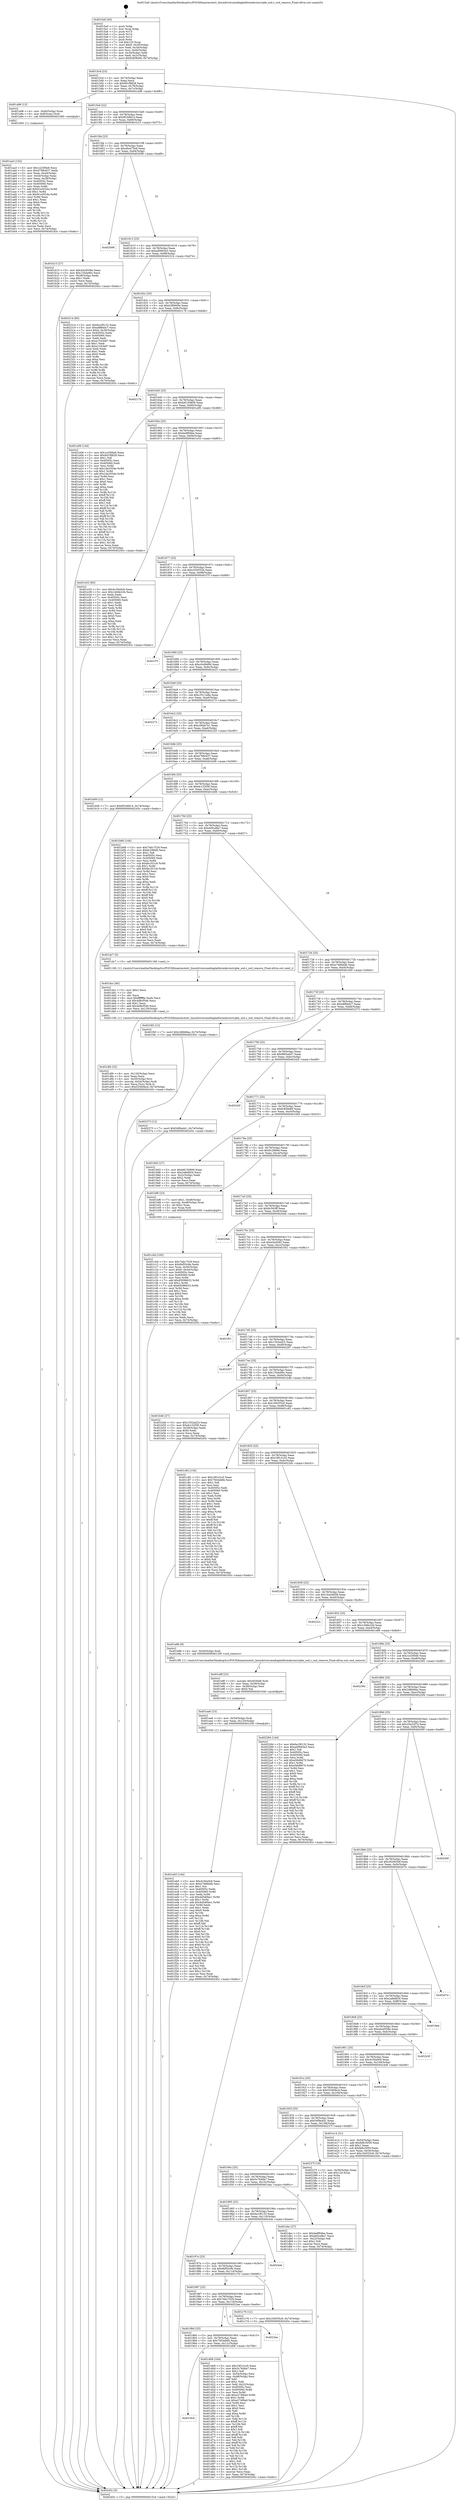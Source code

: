 digraph "0x4015a0" {
  label = "0x4015a0 (/mnt/c/Users/mathe/Desktop/tcc/POCII/binaries/extr_linuxdriversmediaplatformdavincivpbe_osd.c_osd_remove_Final-ollvm.out::main(0))"
  labelloc = "t"
  node[shape=record]

  Entry [label="",width=0.3,height=0.3,shape=circle,fillcolor=black,style=filled]
  "0x4015cd" [label="{
     0x4015cd [23]\l
     | [instrs]\l
     &nbsp;&nbsp;0x4015cd \<+3\>: mov -0x74(%rbp),%eax\l
     &nbsp;&nbsp;0x4015d0 \<+2\>: mov %eax,%ecx\l
     &nbsp;&nbsp;0x4015d2 \<+6\>: sub $0x9d1f9828,%ecx\l
     &nbsp;&nbsp;0x4015d8 \<+3\>: mov %eax,-0x78(%rbp)\l
     &nbsp;&nbsp;0x4015db \<+3\>: mov %ecx,-0x7c(%rbp)\l
     &nbsp;&nbsp;0x4015de \<+6\>: je 0000000000401a96 \<main+0x4f6\>\l
  }"]
  "0x401a96" [label="{
     0x401a96 [13]\l
     | [instrs]\l
     &nbsp;&nbsp;0x401a96 \<+4\>: mov -0x40(%rbp),%rax\l
     &nbsp;&nbsp;0x401a9a \<+4\>: mov 0x8(%rax),%rdi\l
     &nbsp;&nbsp;0x401a9e \<+5\>: call 0000000000401060 \<atoi@plt\>\l
     | [calls]\l
     &nbsp;&nbsp;0x401060 \{1\} (unknown)\l
  }"]
  "0x4015e4" [label="{
     0x4015e4 [22]\l
     | [instrs]\l
     &nbsp;&nbsp;0x4015e4 \<+5\>: jmp 00000000004015e9 \<main+0x49\>\l
     &nbsp;&nbsp;0x4015e9 \<+3\>: mov -0x78(%rbp),%eax\l
     &nbsp;&nbsp;0x4015ec \<+5\>: sub $0x9f169914,%eax\l
     &nbsp;&nbsp;0x4015f1 \<+3\>: mov %eax,-0x80(%rbp)\l
     &nbsp;&nbsp;0x4015f4 \<+6\>: je 0000000000401b15 \<main+0x575\>\l
  }"]
  Exit [label="",width=0.3,height=0.3,shape=circle,fillcolor=black,style=filled,peripheries=2]
  "0x401b15" [label="{
     0x401b15 [27]\l
     | [instrs]\l
     &nbsp;&nbsp;0x401b15 \<+5\>: mov $0x44cd558e,%eax\l
     &nbsp;&nbsp;0x401b1a \<+5\>: mov $0x135da90c,%ecx\l
     &nbsp;&nbsp;0x401b1f \<+3\>: mov -0x28(%rbp),%edx\l
     &nbsp;&nbsp;0x401b22 \<+3\>: cmp $0x1,%edx\l
     &nbsp;&nbsp;0x401b25 \<+3\>: cmovl %ecx,%eax\l
     &nbsp;&nbsp;0x401b28 \<+3\>: mov %eax,-0x74(%rbp)\l
     &nbsp;&nbsp;0x401b2b \<+5\>: jmp 000000000040245c \<main+0xebc\>\l
  }"]
  "0x4015fa" [label="{
     0x4015fa [25]\l
     | [instrs]\l
     &nbsp;&nbsp;0x4015fa \<+5\>: jmp 00000000004015ff \<main+0x5f\>\l
     &nbsp;&nbsp;0x4015ff \<+3\>: mov -0x78(%rbp),%eax\l
     &nbsp;&nbsp;0x401602 \<+5\>: sub $0xa6a475e8,%eax\l
     &nbsp;&nbsp;0x401607 \<+6\>: mov %eax,-0x84(%rbp)\l
     &nbsp;&nbsp;0x40160d \<+6\>: je 0000000000402099 \<main+0xaf9\>\l
  }"]
  "0x401eb5" [label="{
     0x401eb5 [144]\l
     | [instrs]\l
     &nbsp;&nbsp;0x401eb5 \<+5\>: mov $0x4c30a0c6,%eax\l
     &nbsp;&nbsp;0x401eba \<+5\>: mov $0xe7486ddb,%esi\l
     &nbsp;&nbsp;0x401ebf \<+2\>: mov $0x1,%cl\l
     &nbsp;&nbsp;0x401ec1 \<+7\>: mov 0x40505c,%edx\l
     &nbsp;&nbsp;0x401ec8 \<+8\>: mov 0x405060,%r8d\l
     &nbsp;&nbsp;0x401ed0 \<+3\>: mov %edx,%r9d\l
     &nbsp;&nbsp;0x401ed3 \<+7\>: sub $0x4d5d0be1,%r9d\l
     &nbsp;&nbsp;0x401eda \<+4\>: sub $0x1,%r9d\l
     &nbsp;&nbsp;0x401ede \<+7\>: add $0x4d5d0be1,%r9d\l
     &nbsp;&nbsp;0x401ee5 \<+4\>: imul %r9d,%edx\l
     &nbsp;&nbsp;0x401ee9 \<+3\>: and $0x1,%edx\l
     &nbsp;&nbsp;0x401eec \<+3\>: cmp $0x0,%edx\l
     &nbsp;&nbsp;0x401eef \<+4\>: sete %r10b\l
     &nbsp;&nbsp;0x401ef3 \<+4\>: cmp $0xa,%r8d\l
     &nbsp;&nbsp;0x401ef7 \<+4\>: setl %r11b\l
     &nbsp;&nbsp;0x401efb \<+3\>: mov %r10b,%bl\l
     &nbsp;&nbsp;0x401efe \<+3\>: xor $0xff,%bl\l
     &nbsp;&nbsp;0x401f01 \<+3\>: mov %r11b,%r14b\l
     &nbsp;&nbsp;0x401f04 \<+4\>: xor $0xff,%r14b\l
     &nbsp;&nbsp;0x401f08 \<+3\>: xor $0x0,%cl\l
     &nbsp;&nbsp;0x401f0b \<+3\>: mov %bl,%r15b\l
     &nbsp;&nbsp;0x401f0e \<+4\>: and $0x0,%r15b\l
     &nbsp;&nbsp;0x401f12 \<+3\>: and %cl,%r10b\l
     &nbsp;&nbsp;0x401f15 \<+3\>: mov %r14b,%r12b\l
     &nbsp;&nbsp;0x401f18 \<+4\>: and $0x0,%r12b\l
     &nbsp;&nbsp;0x401f1c \<+3\>: and %cl,%r11b\l
     &nbsp;&nbsp;0x401f1f \<+3\>: or %r10b,%r15b\l
     &nbsp;&nbsp;0x401f22 \<+3\>: or %r11b,%r12b\l
     &nbsp;&nbsp;0x401f25 \<+3\>: xor %r12b,%r15b\l
     &nbsp;&nbsp;0x401f28 \<+3\>: or %r14b,%bl\l
     &nbsp;&nbsp;0x401f2b \<+3\>: xor $0xff,%bl\l
     &nbsp;&nbsp;0x401f2e \<+3\>: or $0x0,%cl\l
     &nbsp;&nbsp;0x401f31 \<+2\>: and %cl,%bl\l
     &nbsp;&nbsp;0x401f33 \<+3\>: or %bl,%r15b\l
     &nbsp;&nbsp;0x401f36 \<+4\>: test $0x1,%r15b\l
     &nbsp;&nbsp;0x401f3a \<+3\>: cmovne %esi,%eax\l
     &nbsp;&nbsp;0x401f3d \<+3\>: mov %eax,-0x74(%rbp)\l
     &nbsp;&nbsp;0x401f40 \<+5\>: jmp 000000000040245c \<main+0xebc\>\l
  }"]
  "0x402099" [label="{
     0x402099\l
  }", style=dashed]
  "0x401613" [label="{
     0x401613 [25]\l
     | [instrs]\l
     &nbsp;&nbsp;0x401613 \<+5\>: jmp 0000000000401618 \<main+0x78\>\l
     &nbsp;&nbsp;0x401618 \<+3\>: mov -0x78(%rbp),%eax\l
     &nbsp;&nbsp;0x40161b \<+5\>: sub $0xad0693e3,%eax\l
     &nbsp;&nbsp;0x401620 \<+6\>: mov %eax,-0x88(%rbp)\l
     &nbsp;&nbsp;0x401626 \<+6\>: je 0000000000402314 \<main+0xd74\>\l
  }"]
  "0x401ea6" [label="{
     0x401ea6 [15]\l
     | [instrs]\l
     &nbsp;&nbsp;0x401ea6 \<+4\>: mov -0x50(%rbp),%rdi\l
     &nbsp;&nbsp;0x401eaa \<+6\>: mov %eax,-0x124(%rbp)\l
     &nbsp;&nbsp;0x401eb0 \<+5\>: call 0000000000401030 \<free@plt\>\l
     | [calls]\l
     &nbsp;&nbsp;0x401030 \{1\} (unknown)\l
  }"]
  "0x402314" [label="{
     0x402314 [95]\l
     | [instrs]\l
     &nbsp;&nbsp;0x402314 \<+5\>: mov $0x6a1f6132,%eax\l
     &nbsp;&nbsp;0x402319 \<+5\>: mov $0xe8f84dc7,%ecx\l
     &nbsp;&nbsp;0x40231e \<+7\>: movl $0x0,-0x30(%rbp)\l
     &nbsp;&nbsp;0x402325 \<+7\>: mov 0x40505c,%edx\l
     &nbsp;&nbsp;0x40232c \<+7\>: mov 0x405060,%esi\l
     &nbsp;&nbsp;0x402333 \<+2\>: mov %edx,%edi\l
     &nbsp;&nbsp;0x402335 \<+6\>: sub $0xa1543e87,%edi\l
     &nbsp;&nbsp;0x40233b \<+3\>: sub $0x1,%edi\l
     &nbsp;&nbsp;0x40233e \<+6\>: add $0xa1543e87,%edi\l
     &nbsp;&nbsp;0x402344 \<+3\>: imul %edi,%edx\l
     &nbsp;&nbsp;0x402347 \<+3\>: and $0x1,%edx\l
     &nbsp;&nbsp;0x40234a \<+3\>: cmp $0x0,%edx\l
     &nbsp;&nbsp;0x40234d \<+4\>: sete %r8b\l
     &nbsp;&nbsp;0x402351 \<+3\>: cmp $0xa,%esi\l
     &nbsp;&nbsp;0x402354 \<+4\>: setl %r9b\l
     &nbsp;&nbsp;0x402358 \<+3\>: mov %r8b,%r10b\l
     &nbsp;&nbsp;0x40235b \<+3\>: and %r9b,%r10b\l
     &nbsp;&nbsp;0x40235e \<+3\>: xor %r9b,%r8b\l
     &nbsp;&nbsp;0x402361 \<+3\>: or %r8b,%r10b\l
     &nbsp;&nbsp;0x402364 \<+4\>: test $0x1,%r10b\l
     &nbsp;&nbsp;0x402368 \<+3\>: cmovne %ecx,%eax\l
     &nbsp;&nbsp;0x40236b \<+3\>: mov %eax,-0x74(%rbp)\l
     &nbsp;&nbsp;0x40236e \<+5\>: jmp 000000000040245c \<main+0xebc\>\l
  }"]
  "0x40162c" [label="{
     0x40162c [25]\l
     | [instrs]\l
     &nbsp;&nbsp;0x40162c \<+5\>: jmp 0000000000401631 \<main+0x91\>\l
     &nbsp;&nbsp;0x401631 \<+3\>: mov -0x78(%rbp),%eax\l
     &nbsp;&nbsp;0x401634 \<+5\>: sub $0xb3f0600e,%eax\l
     &nbsp;&nbsp;0x401639 \<+6\>: mov %eax,-0x8c(%rbp)\l
     &nbsp;&nbsp;0x40163f \<+6\>: je 000000000040217b \<main+0xbdb\>\l
  }"]
  "0x401e8f" [label="{
     0x401e8f [23]\l
     | [instrs]\l
     &nbsp;&nbsp;0x401e8f \<+10\>: movabs $0x4030d6,%rdi\l
     &nbsp;&nbsp;0x401e99 \<+3\>: mov %eax,-0x58(%rbp)\l
     &nbsp;&nbsp;0x401e9c \<+3\>: mov -0x58(%rbp),%esi\l
     &nbsp;&nbsp;0x401e9f \<+2\>: mov $0x0,%al\l
     &nbsp;&nbsp;0x401ea1 \<+5\>: call 0000000000401040 \<printf@plt\>\l
     | [calls]\l
     &nbsp;&nbsp;0x401040 \{1\} (unknown)\l
  }"]
  "0x40217b" [label="{
     0x40217b\l
  }", style=dashed]
  "0x401645" [label="{
     0x401645 [25]\l
     | [instrs]\l
     &nbsp;&nbsp;0x401645 \<+5\>: jmp 000000000040164a \<main+0xaa\>\l
     &nbsp;&nbsp;0x40164a \<+3\>: mov -0x78(%rbp),%eax\l
     &nbsp;&nbsp;0x40164d \<+5\>: sub $0xb8150809,%eax\l
     &nbsp;&nbsp;0x401652 \<+6\>: mov %eax,-0x90(%rbp)\l
     &nbsp;&nbsp;0x401658 \<+6\>: je 0000000000401a06 \<main+0x466\>\l
  }"]
  "0x401df4" [label="{
     0x401df4 [32]\l
     | [instrs]\l
     &nbsp;&nbsp;0x401df4 \<+6\>: mov -0x120(%rbp),%ecx\l
     &nbsp;&nbsp;0x401dfa \<+3\>: imul %eax,%ecx\l
     &nbsp;&nbsp;0x401dfd \<+4\>: mov -0x50(%rbp),%rsi\l
     &nbsp;&nbsp;0x401e01 \<+4\>: movslq -0x54(%rbp),%rdi\l
     &nbsp;&nbsp;0x401e05 \<+3\>: mov %ecx,(%rsi,%rdi,4)\l
     &nbsp;&nbsp;0x401e08 \<+7\>: movl $0x52560bcd,-0x74(%rbp)\l
     &nbsp;&nbsp;0x401e0f \<+5\>: jmp 000000000040245c \<main+0xebc\>\l
  }"]
  "0x401a06" [label="{
     0x401a06 [144]\l
     | [instrs]\l
     &nbsp;&nbsp;0x401a06 \<+5\>: mov $0x1e25f0e6,%eax\l
     &nbsp;&nbsp;0x401a0b \<+5\>: mov $0x9d1f9828,%ecx\l
     &nbsp;&nbsp;0x401a10 \<+2\>: mov $0x1,%dl\l
     &nbsp;&nbsp;0x401a12 \<+7\>: mov 0x40505c,%esi\l
     &nbsp;&nbsp;0x401a19 \<+7\>: mov 0x405060,%edi\l
     &nbsp;&nbsp;0x401a20 \<+3\>: mov %esi,%r8d\l
     &nbsp;&nbsp;0x401a23 \<+7\>: sub $0x1de2504e,%r8d\l
     &nbsp;&nbsp;0x401a2a \<+4\>: sub $0x1,%r8d\l
     &nbsp;&nbsp;0x401a2e \<+7\>: add $0x1de2504e,%r8d\l
     &nbsp;&nbsp;0x401a35 \<+4\>: imul %r8d,%esi\l
     &nbsp;&nbsp;0x401a39 \<+3\>: and $0x1,%esi\l
     &nbsp;&nbsp;0x401a3c \<+3\>: cmp $0x0,%esi\l
     &nbsp;&nbsp;0x401a3f \<+4\>: sete %r9b\l
     &nbsp;&nbsp;0x401a43 \<+3\>: cmp $0xa,%edi\l
     &nbsp;&nbsp;0x401a46 \<+4\>: setl %r10b\l
     &nbsp;&nbsp;0x401a4a \<+3\>: mov %r9b,%r11b\l
     &nbsp;&nbsp;0x401a4d \<+4\>: xor $0xff,%r11b\l
     &nbsp;&nbsp;0x401a51 \<+3\>: mov %r10b,%bl\l
     &nbsp;&nbsp;0x401a54 \<+3\>: xor $0xff,%bl\l
     &nbsp;&nbsp;0x401a57 \<+3\>: xor $0x1,%dl\l
     &nbsp;&nbsp;0x401a5a \<+3\>: mov %r11b,%r14b\l
     &nbsp;&nbsp;0x401a5d \<+4\>: and $0xff,%r14b\l
     &nbsp;&nbsp;0x401a61 \<+3\>: and %dl,%r9b\l
     &nbsp;&nbsp;0x401a64 \<+3\>: mov %bl,%r15b\l
     &nbsp;&nbsp;0x401a67 \<+4\>: and $0xff,%r15b\l
     &nbsp;&nbsp;0x401a6b \<+3\>: and %dl,%r10b\l
     &nbsp;&nbsp;0x401a6e \<+3\>: or %r9b,%r14b\l
     &nbsp;&nbsp;0x401a71 \<+3\>: or %r10b,%r15b\l
     &nbsp;&nbsp;0x401a74 \<+3\>: xor %r15b,%r14b\l
     &nbsp;&nbsp;0x401a77 \<+3\>: or %bl,%r11b\l
     &nbsp;&nbsp;0x401a7a \<+4\>: xor $0xff,%r11b\l
     &nbsp;&nbsp;0x401a7e \<+3\>: or $0x1,%dl\l
     &nbsp;&nbsp;0x401a81 \<+3\>: and %dl,%r11b\l
     &nbsp;&nbsp;0x401a84 \<+3\>: or %r11b,%r14b\l
     &nbsp;&nbsp;0x401a87 \<+4\>: test $0x1,%r14b\l
     &nbsp;&nbsp;0x401a8b \<+3\>: cmovne %ecx,%eax\l
     &nbsp;&nbsp;0x401a8e \<+3\>: mov %eax,-0x74(%rbp)\l
     &nbsp;&nbsp;0x401a91 \<+5\>: jmp 000000000040245c \<main+0xebc\>\l
  }"]
  "0x40165e" [label="{
     0x40165e [25]\l
     | [instrs]\l
     &nbsp;&nbsp;0x40165e \<+5\>: jmp 0000000000401663 \<main+0xc3\>\l
     &nbsp;&nbsp;0x401663 \<+3\>: mov -0x78(%rbp),%eax\l
     &nbsp;&nbsp;0x401666 \<+5\>: sub $0xbe8f94be,%eax\l
     &nbsp;&nbsp;0x40166b \<+6\>: mov %eax,-0x94(%rbp)\l
     &nbsp;&nbsp;0x401671 \<+6\>: je 0000000000401e33 \<main+0x893\>\l
  }"]
  "0x401dcc" [label="{
     0x401dcc [40]\l
     | [instrs]\l
     &nbsp;&nbsp;0x401dcc \<+5\>: mov $0x2,%ecx\l
     &nbsp;&nbsp;0x401dd1 \<+1\>: cltd\l
     &nbsp;&nbsp;0x401dd2 \<+2\>: idiv %ecx\l
     &nbsp;&nbsp;0x401dd4 \<+6\>: imul $0xfffffffe,%edx,%ecx\l
     &nbsp;&nbsp;0x401dda \<+6\>: sub $0x4d8cf546,%ecx\l
     &nbsp;&nbsp;0x401de0 \<+3\>: add $0x1,%ecx\l
     &nbsp;&nbsp;0x401de3 \<+6\>: add $0x4d8cf546,%ecx\l
     &nbsp;&nbsp;0x401de9 \<+6\>: mov %ecx,-0x120(%rbp)\l
     &nbsp;&nbsp;0x401def \<+5\>: call 0000000000401160 \<next_i\>\l
     | [calls]\l
     &nbsp;&nbsp;0x401160 \{1\} (/mnt/c/Users/mathe/Desktop/tcc/POCII/binaries/extr_linuxdriversmediaplatformdavincivpbe_osd.c_osd_remove_Final-ollvm.out::next_i)\l
  }"]
  "0x401e33" [label="{
     0x401e33 [83]\l
     | [instrs]\l
     &nbsp;&nbsp;0x401e33 \<+5\>: mov $0x4c30a0c6,%eax\l
     &nbsp;&nbsp;0x401e38 \<+5\>: mov $0x1d49e22b,%ecx\l
     &nbsp;&nbsp;0x401e3d \<+2\>: xor %edx,%edx\l
     &nbsp;&nbsp;0x401e3f \<+7\>: mov 0x40505c,%esi\l
     &nbsp;&nbsp;0x401e46 \<+7\>: mov 0x405060,%edi\l
     &nbsp;&nbsp;0x401e4d \<+3\>: sub $0x1,%edx\l
     &nbsp;&nbsp;0x401e50 \<+3\>: mov %esi,%r8d\l
     &nbsp;&nbsp;0x401e53 \<+3\>: add %edx,%r8d\l
     &nbsp;&nbsp;0x401e56 \<+4\>: imul %r8d,%esi\l
     &nbsp;&nbsp;0x401e5a \<+3\>: and $0x1,%esi\l
     &nbsp;&nbsp;0x401e5d \<+3\>: cmp $0x0,%esi\l
     &nbsp;&nbsp;0x401e60 \<+4\>: sete %r9b\l
     &nbsp;&nbsp;0x401e64 \<+3\>: cmp $0xa,%edi\l
     &nbsp;&nbsp;0x401e67 \<+4\>: setl %r10b\l
     &nbsp;&nbsp;0x401e6b \<+3\>: mov %r9b,%r11b\l
     &nbsp;&nbsp;0x401e6e \<+3\>: and %r10b,%r11b\l
     &nbsp;&nbsp;0x401e71 \<+3\>: xor %r10b,%r9b\l
     &nbsp;&nbsp;0x401e74 \<+3\>: or %r9b,%r11b\l
     &nbsp;&nbsp;0x401e77 \<+4\>: test $0x1,%r11b\l
     &nbsp;&nbsp;0x401e7b \<+3\>: cmovne %ecx,%eax\l
     &nbsp;&nbsp;0x401e7e \<+3\>: mov %eax,-0x74(%rbp)\l
     &nbsp;&nbsp;0x401e81 \<+5\>: jmp 000000000040245c \<main+0xebc\>\l
  }"]
  "0x401677" [label="{
     0x401677 [25]\l
     | [instrs]\l
     &nbsp;&nbsp;0x401677 \<+5\>: jmp 000000000040167c \<main+0xdc\>\l
     &nbsp;&nbsp;0x40167c \<+3\>: mov -0x78(%rbp),%eax\l
     &nbsp;&nbsp;0x40167f \<+5\>: sub $0xc030552b,%eax\l
     &nbsp;&nbsp;0x401684 \<+6\>: mov %eax,-0x98(%rbp)\l
     &nbsp;&nbsp;0x40168a \<+6\>: je 0000000000401f7f \<main+0x9df\>\l
  }"]
  "0x4019c9" [label="{
     0x4019c9\l
  }", style=dashed]
  "0x401f7f" [label="{
     0x401f7f\l
  }", style=dashed]
  "0x401690" [label="{
     0x401690 [25]\l
     | [instrs]\l
     &nbsp;&nbsp;0x401690 \<+5\>: jmp 0000000000401695 \<main+0xf5\>\l
     &nbsp;&nbsp;0x401695 \<+3\>: mov -0x78(%rbp),%eax\l
     &nbsp;&nbsp;0x401698 \<+5\>: sub $0xc0c69d94,%eax\l
     &nbsp;&nbsp;0x40169d \<+6\>: mov %eax,-0x9c(%rbp)\l
     &nbsp;&nbsp;0x4016a3 \<+6\>: je 0000000000402423 \<main+0xe83\>\l
  }"]
  "0x401d08" [label="{
     0x401d08 [164]\l
     | [instrs]\l
     &nbsp;&nbsp;0x401d08 \<+5\>: mov $0x19f141e5,%eax\l
     &nbsp;&nbsp;0x401d0d \<+5\>: mov $0x5c7646a7,%ecx\l
     &nbsp;&nbsp;0x401d12 \<+2\>: mov $0x1,%dl\l
     &nbsp;&nbsp;0x401d14 \<+3\>: mov -0x54(%rbp),%esi\l
     &nbsp;&nbsp;0x401d17 \<+3\>: cmp -0x48(%rbp),%esi\l
     &nbsp;&nbsp;0x401d1a \<+4\>: setl %dil\l
     &nbsp;&nbsp;0x401d1e \<+4\>: and $0x1,%dil\l
     &nbsp;&nbsp;0x401d22 \<+4\>: mov %dil,-0x22(%rbp)\l
     &nbsp;&nbsp;0x401d26 \<+7\>: mov 0x40505c,%esi\l
     &nbsp;&nbsp;0x401d2d \<+8\>: mov 0x405060,%r8d\l
     &nbsp;&nbsp;0x401d35 \<+3\>: mov %esi,%r9d\l
     &nbsp;&nbsp;0x401d38 \<+7\>: add $0xe274f0a0,%r9d\l
     &nbsp;&nbsp;0x401d3f \<+4\>: sub $0x1,%r9d\l
     &nbsp;&nbsp;0x401d43 \<+7\>: sub $0xe274f0a0,%r9d\l
     &nbsp;&nbsp;0x401d4a \<+4\>: imul %r9d,%esi\l
     &nbsp;&nbsp;0x401d4e \<+3\>: and $0x1,%esi\l
     &nbsp;&nbsp;0x401d51 \<+3\>: cmp $0x0,%esi\l
     &nbsp;&nbsp;0x401d54 \<+4\>: sete %dil\l
     &nbsp;&nbsp;0x401d58 \<+4\>: cmp $0xa,%r8d\l
     &nbsp;&nbsp;0x401d5c \<+4\>: setl %r10b\l
     &nbsp;&nbsp;0x401d60 \<+3\>: mov %dil,%r11b\l
     &nbsp;&nbsp;0x401d63 \<+4\>: xor $0xff,%r11b\l
     &nbsp;&nbsp;0x401d67 \<+3\>: mov %r10b,%bl\l
     &nbsp;&nbsp;0x401d6a \<+3\>: xor $0xff,%bl\l
     &nbsp;&nbsp;0x401d6d \<+3\>: xor $0x1,%dl\l
     &nbsp;&nbsp;0x401d70 \<+3\>: mov %r11b,%r14b\l
     &nbsp;&nbsp;0x401d73 \<+4\>: and $0xff,%r14b\l
     &nbsp;&nbsp;0x401d77 \<+3\>: and %dl,%dil\l
     &nbsp;&nbsp;0x401d7a \<+3\>: mov %bl,%r15b\l
     &nbsp;&nbsp;0x401d7d \<+4\>: and $0xff,%r15b\l
     &nbsp;&nbsp;0x401d81 \<+3\>: and %dl,%r10b\l
     &nbsp;&nbsp;0x401d84 \<+3\>: or %dil,%r14b\l
     &nbsp;&nbsp;0x401d87 \<+3\>: or %r10b,%r15b\l
     &nbsp;&nbsp;0x401d8a \<+3\>: xor %r15b,%r14b\l
     &nbsp;&nbsp;0x401d8d \<+3\>: or %bl,%r11b\l
     &nbsp;&nbsp;0x401d90 \<+4\>: xor $0xff,%r11b\l
     &nbsp;&nbsp;0x401d94 \<+3\>: or $0x1,%dl\l
     &nbsp;&nbsp;0x401d97 \<+3\>: and %dl,%r11b\l
     &nbsp;&nbsp;0x401d9a \<+3\>: or %r11b,%r14b\l
     &nbsp;&nbsp;0x401d9d \<+4\>: test $0x1,%r14b\l
     &nbsp;&nbsp;0x401da1 \<+3\>: cmovne %ecx,%eax\l
     &nbsp;&nbsp;0x401da4 \<+3\>: mov %eax,-0x74(%rbp)\l
     &nbsp;&nbsp;0x401da7 \<+5\>: jmp 000000000040245c \<main+0xebc\>\l
  }"]
  "0x402423" [label="{
     0x402423\l
  }", style=dashed]
  "0x4016a9" [label="{
     0x4016a9 [25]\l
     | [instrs]\l
     &nbsp;&nbsp;0x4016a9 \<+5\>: jmp 00000000004016ae \<main+0x10e\>\l
     &nbsp;&nbsp;0x4016ae \<+3\>: mov -0x78(%rbp),%eax\l
     &nbsp;&nbsp;0x4016b1 \<+5\>: sub $0xc3511e8a,%eax\l
     &nbsp;&nbsp;0x4016b6 \<+6\>: mov %eax,-0xa0(%rbp)\l
     &nbsp;&nbsp;0x4016bc \<+6\>: je 0000000000402273 \<main+0xcd3\>\l
  }"]
  "0x4019b0" [label="{
     0x4019b0 [25]\l
     | [instrs]\l
     &nbsp;&nbsp;0x4019b0 \<+5\>: jmp 00000000004019b5 \<main+0x415\>\l
     &nbsp;&nbsp;0x4019b5 \<+3\>: mov -0x78(%rbp),%eax\l
     &nbsp;&nbsp;0x4019b8 \<+5\>: sub $0x7563eb6b,%eax\l
     &nbsp;&nbsp;0x4019bd \<+6\>: mov %eax,-0x11c(%rbp)\l
     &nbsp;&nbsp;0x4019c3 \<+6\>: je 0000000000401d08 \<main+0x768\>\l
  }"]
  "0x402273" [label="{
     0x402273\l
  }", style=dashed]
  "0x4016c2" [label="{
     0x4016c2 [25]\l
     | [instrs]\l
     &nbsp;&nbsp;0x4016c2 \<+5\>: jmp 00000000004016c7 \<main+0x127\>\l
     &nbsp;&nbsp;0x4016c7 \<+3\>: mov -0x78(%rbp),%eax\l
     &nbsp;&nbsp;0x4016ca \<+5\>: sub $0xc584b7e1,%eax\l
     &nbsp;&nbsp;0x4016cf \<+6\>: mov %eax,-0xa4(%rbp)\l
     &nbsp;&nbsp;0x4016d5 \<+6\>: je 0000000000402220 \<main+0xc80\>\l
  }"]
  "0x4023ae" [label="{
     0x4023ae\l
  }", style=dashed]
  "0x402220" [label="{
     0x402220\l
  }", style=dashed]
  "0x4016db" [label="{
     0x4016db [25]\l
     | [instrs]\l
     &nbsp;&nbsp;0x4016db \<+5\>: jmp 00000000004016e0 \<main+0x140\>\l
     &nbsp;&nbsp;0x4016e0 \<+3\>: mov -0x78(%rbp),%eax\l
     &nbsp;&nbsp;0x4016e3 \<+5\>: sub $0xd798c637,%eax\l
     &nbsp;&nbsp;0x4016e8 \<+6\>: mov %eax,-0xa8(%rbp)\l
     &nbsp;&nbsp;0x4016ee \<+6\>: je 0000000000401b09 \<main+0x569\>\l
  }"]
  "0x401997" [label="{
     0x401997 [25]\l
     | [instrs]\l
     &nbsp;&nbsp;0x401997 \<+5\>: jmp 000000000040199c \<main+0x3fc\>\l
     &nbsp;&nbsp;0x40199c \<+3\>: mov -0x78(%rbp),%eax\l
     &nbsp;&nbsp;0x40199f \<+5\>: sub $0x74dc7529,%eax\l
     &nbsp;&nbsp;0x4019a4 \<+6\>: mov %eax,-0x118(%rbp)\l
     &nbsp;&nbsp;0x4019aa \<+6\>: je 00000000004023ae \<main+0xe0e\>\l
  }"]
  "0x401b09" [label="{
     0x401b09 [12]\l
     | [instrs]\l
     &nbsp;&nbsp;0x401b09 \<+7\>: movl $0x9f169914,-0x74(%rbp)\l
     &nbsp;&nbsp;0x401b10 \<+5\>: jmp 000000000040245c \<main+0xebc\>\l
  }"]
  "0x4016f4" [label="{
     0x4016f4 [25]\l
     | [instrs]\l
     &nbsp;&nbsp;0x4016f4 \<+5\>: jmp 00000000004016f9 \<main+0x159\>\l
     &nbsp;&nbsp;0x4016f9 \<+3\>: mov -0x78(%rbp),%eax\l
     &nbsp;&nbsp;0x4016fc \<+5\>: sub $0xdc152f38,%eax\l
     &nbsp;&nbsp;0x401701 \<+6\>: mov %eax,-0xac(%rbp)\l
     &nbsp;&nbsp;0x401707 \<+6\>: je 0000000000401b66 \<main+0x5c6\>\l
  }"]
  "0x401c76" [label="{
     0x401c76 [12]\l
     | [instrs]\l
     &nbsp;&nbsp;0x401c76 \<+7\>: movl $0x194555c9,-0x74(%rbp)\l
     &nbsp;&nbsp;0x401c7d \<+5\>: jmp 000000000040245c \<main+0xebc\>\l
  }"]
  "0x401b66" [label="{
     0x401b66 [144]\l
     | [instrs]\l
     &nbsp;&nbsp;0x401b66 \<+5\>: mov $0x74dc7529,%eax\l
     &nbsp;&nbsp;0x401b6b \<+5\>: mov $0x6c286b6,%ecx\l
     &nbsp;&nbsp;0x401b70 \<+2\>: mov $0x1,%dl\l
     &nbsp;&nbsp;0x401b72 \<+7\>: mov 0x40505c,%esi\l
     &nbsp;&nbsp;0x401b79 \<+7\>: mov 0x405060,%edi\l
     &nbsp;&nbsp;0x401b80 \<+3\>: mov %esi,%r8d\l
     &nbsp;&nbsp;0x401b83 \<+7\>: sub $0xfec351c6,%r8d\l
     &nbsp;&nbsp;0x401b8a \<+4\>: sub $0x1,%r8d\l
     &nbsp;&nbsp;0x401b8e \<+7\>: add $0xfec351c6,%r8d\l
     &nbsp;&nbsp;0x401b95 \<+4\>: imul %r8d,%esi\l
     &nbsp;&nbsp;0x401b99 \<+3\>: and $0x1,%esi\l
     &nbsp;&nbsp;0x401b9c \<+3\>: cmp $0x0,%esi\l
     &nbsp;&nbsp;0x401b9f \<+4\>: sete %r9b\l
     &nbsp;&nbsp;0x401ba3 \<+3\>: cmp $0xa,%edi\l
     &nbsp;&nbsp;0x401ba6 \<+4\>: setl %r10b\l
     &nbsp;&nbsp;0x401baa \<+3\>: mov %r9b,%r11b\l
     &nbsp;&nbsp;0x401bad \<+4\>: xor $0xff,%r11b\l
     &nbsp;&nbsp;0x401bb1 \<+3\>: mov %r10b,%bl\l
     &nbsp;&nbsp;0x401bb4 \<+3\>: xor $0xff,%bl\l
     &nbsp;&nbsp;0x401bb7 \<+3\>: xor $0x0,%dl\l
     &nbsp;&nbsp;0x401bba \<+3\>: mov %r11b,%r14b\l
     &nbsp;&nbsp;0x401bbd \<+4\>: and $0x0,%r14b\l
     &nbsp;&nbsp;0x401bc1 \<+3\>: and %dl,%r9b\l
     &nbsp;&nbsp;0x401bc4 \<+3\>: mov %bl,%r15b\l
     &nbsp;&nbsp;0x401bc7 \<+4\>: and $0x0,%r15b\l
     &nbsp;&nbsp;0x401bcb \<+3\>: and %dl,%r10b\l
     &nbsp;&nbsp;0x401bce \<+3\>: or %r9b,%r14b\l
     &nbsp;&nbsp;0x401bd1 \<+3\>: or %r10b,%r15b\l
     &nbsp;&nbsp;0x401bd4 \<+3\>: xor %r15b,%r14b\l
     &nbsp;&nbsp;0x401bd7 \<+3\>: or %bl,%r11b\l
     &nbsp;&nbsp;0x401bda \<+4\>: xor $0xff,%r11b\l
     &nbsp;&nbsp;0x401bde \<+3\>: or $0x0,%dl\l
     &nbsp;&nbsp;0x401be1 \<+3\>: and %dl,%r11b\l
     &nbsp;&nbsp;0x401be4 \<+3\>: or %r11b,%r14b\l
     &nbsp;&nbsp;0x401be7 \<+4\>: test $0x1,%r14b\l
     &nbsp;&nbsp;0x401beb \<+3\>: cmovne %ecx,%eax\l
     &nbsp;&nbsp;0x401bee \<+3\>: mov %eax,-0x74(%rbp)\l
     &nbsp;&nbsp;0x401bf1 \<+5\>: jmp 000000000040245c \<main+0xebc\>\l
  }"]
  "0x40170d" [label="{
     0x40170d [25]\l
     | [instrs]\l
     &nbsp;&nbsp;0x40170d \<+5\>: jmp 0000000000401712 \<main+0x172\>\l
     &nbsp;&nbsp;0x401712 \<+3\>: mov -0x78(%rbp),%eax\l
     &nbsp;&nbsp;0x401715 \<+5\>: sub $0xdd5cd8a7,%eax\l
     &nbsp;&nbsp;0x40171a \<+6\>: mov %eax,-0xb0(%rbp)\l
     &nbsp;&nbsp;0x401720 \<+6\>: je 0000000000401dc7 \<main+0x827\>\l
  }"]
  "0x40197e" [label="{
     0x40197e [25]\l
     | [instrs]\l
     &nbsp;&nbsp;0x40197e \<+5\>: jmp 0000000000401983 \<main+0x3e3\>\l
     &nbsp;&nbsp;0x401983 \<+3\>: mov -0x78(%rbp),%eax\l
     &nbsp;&nbsp;0x401986 \<+5\>: sub $0x6bf55c9e,%eax\l
     &nbsp;&nbsp;0x40198b \<+6\>: mov %eax,-0x114(%rbp)\l
     &nbsp;&nbsp;0x401991 \<+6\>: je 0000000000401c76 \<main+0x6d6\>\l
  }"]
  "0x401dc7" [label="{
     0x401dc7 [5]\l
     | [instrs]\l
     &nbsp;&nbsp;0x401dc7 \<+5\>: call 0000000000401160 \<next_i\>\l
     | [calls]\l
     &nbsp;&nbsp;0x401160 \{1\} (/mnt/c/Users/mathe/Desktop/tcc/POCII/binaries/extr_linuxdriversmediaplatformdavincivpbe_osd.c_osd_remove_Final-ollvm.out::next_i)\l
  }"]
  "0x401726" [label="{
     0x401726 [25]\l
     | [instrs]\l
     &nbsp;&nbsp;0x401726 \<+5\>: jmp 000000000040172b \<main+0x18b\>\l
     &nbsp;&nbsp;0x40172b \<+3\>: mov -0x78(%rbp),%eax\l
     &nbsp;&nbsp;0x40172e \<+5\>: sub $0xe7486ddb,%eax\l
     &nbsp;&nbsp;0x401733 \<+6\>: mov %eax,-0xb4(%rbp)\l
     &nbsp;&nbsp;0x401739 \<+6\>: je 0000000000401f45 \<main+0x9a5\>\l
  }"]
  "0x40244e" [label="{
     0x40244e\l
  }", style=dashed]
  "0x401f45" [label="{
     0x401f45 [12]\l
     | [instrs]\l
     &nbsp;&nbsp;0x401f45 \<+7\>: movl $0x248b6faa,-0x74(%rbp)\l
     &nbsp;&nbsp;0x401f4c \<+5\>: jmp 000000000040245c \<main+0xebc\>\l
  }"]
  "0x40173f" [label="{
     0x40173f [25]\l
     | [instrs]\l
     &nbsp;&nbsp;0x40173f \<+5\>: jmp 0000000000401744 \<main+0x1a4\>\l
     &nbsp;&nbsp;0x401744 \<+3\>: mov -0x78(%rbp),%eax\l
     &nbsp;&nbsp;0x401747 \<+5\>: sub $0xe8f84dc7,%eax\l
     &nbsp;&nbsp;0x40174c \<+6\>: mov %eax,-0xb8(%rbp)\l
     &nbsp;&nbsp;0x401752 \<+6\>: je 0000000000402373 \<main+0xdd3\>\l
  }"]
  "0x401965" [label="{
     0x401965 [25]\l
     | [instrs]\l
     &nbsp;&nbsp;0x401965 \<+5\>: jmp 000000000040196a \<main+0x3ca\>\l
     &nbsp;&nbsp;0x40196a \<+3\>: mov -0x78(%rbp),%eax\l
     &nbsp;&nbsp;0x40196d \<+5\>: sub $0x6a1f6132,%eax\l
     &nbsp;&nbsp;0x401972 \<+6\>: mov %eax,-0x110(%rbp)\l
     &nbsp;&nbsp;0x401978 \<+6\>: je 000000000040244e \<main+0xeae\>\l
  }"]
  "0x402373" [label="{
     0x402373 [12]\l
     | [instrs]\l
     &nbsp;&nbsp;0x402373 \<+7\>: movl $0x54f9a441,-0x74(%rbp)\l
     &nbsp;&nbsp;0x40237a \<+5\>: jmp 000000000040245c \<main+0xebc\>\l
  }"]
  "0x401758" [label="{
     0x401758 [25]\l
     | [instrs]\l
     &nbsp;&nbsp;0x401758 \<+5\>: jmp 000000000040175d \<main+0x1bd\>\l
     &nbsp;&nbsp;0x40175d \<+3\>: mov -0x78(%rbp),%eax\l
     &nbsp;&nbsp;0x401760 \<+5\>: sub $0xf665ad47,%eax\l
     &nbsp;&nbsp;0x401765 \<+6\>: mov %eax,-0xbc(%rbp)\l
     &nbsp;&nbsp;0x40176b \<+6\>: je 000000000040242f \<main+0xe8f\>\l
  }"]
  "0x401dac" [label="{
     0x401dac [27]\l
     | [instrs]\l
     &nbsp;&nbsp;0x401dac \<+5\>: mov $0xbe8f94be,%eax\l
     &nbsp;&nbsp;0x401db1 \<+5\>: mov $0xdd5cd8a7,%ecx\l
     &nbsp;&nbsp;0x401db6 \<+3\>: mov -0x22(%rbp),%dl\l
     &nbsp;&nbsp;0x401db9 \<+3\>: test $0x1,%dl\l
     &nbsp;&nbsp;0x401dbc \<+3\>: cmovne %ecx,%eax\l
     &nbsp;&nbsp;0x401dbf \<+3\>: mov %eax,-0x74(%rbp)\l
     &nbsp;&nbsp;0x401dc2 \<+5\>: jmp 000000000040245c \<main+0xebc\>\l
  }"]
  "0x40242f" [label="{
     0x40242f\l
  }", style=dashed]
  "0x401771" [label="{
     0x401771 [25]\l
     | [instrs]\l
     &nbsp;&nbsp;0x401771 \<+5\>: jmp 0000000000401776 \<main+0x1d6\>\l
     &nbsp;&nbsp;0x401776 \<+3\>: mov -0x78(%rbp),%eax\l
     &nbsp;&nbsp;0x401779 \<+5\>: sub $0xfc859e69,%eax\l
     &nbsp;&nbsp;0x40177e \<+6\>: mov %eax,-0xc0(%rbp)\l
     &nbsp;&nbsp;0x401784 \<+6\>: je 00000000004019d3 \<main+0x433\>\l
  }"]
  "0x40194c" [label="{
     0x40194c [25]\l
     | [instrs]\l
     &nbsp;&nbsp;0x40194c \<+5\>: jmp 0000000000401951 \<main+0x3b1\>\l
     &nbsp;&nbsp;0x401951 \<+3\>: mov -0x78(%rbp),%eax\l
     &nbsp;&nbsp;0x401954 \<+5\>: sub $0x5c7646a7,%eax\l
     &nbsp;&nbsp;0x401959 \<+6\>: mov %eax,-0x10c(%rbp)\l
     &nbsp;&nbsp;0x40195f \<+6\>: je 0000000000401dac \<main+0x80c\>\l
  }"]
  "0x4019d3" [label="{
     0x4019d3 [27]\l
     | [instrs]\l
     &nbsp;&nbsp;0x4019d3 \<+5\>: mov $0xb8150809,%eax\l
     &nbsp;&nbsp;0x4019d8 \<+5\>: mov $0x2a8efb54,%ecx\l
     &nbsp;&nbsp;0x4019dd \<+3\>: mov -0x2c(%rbp),%edx\l
     &nbsp;&nbsp;0x4019e0 \<+3\>: cmp $0x2,%edx\l
     &nbsp;&nbsp;0x4019e3 \<+3\>: cmovne %ecx,%eax\l
     &nbsp;&nbsp;0x4019e6 \<+3\>: mov %eax,-0x74(%rbp)\l
     &nbsp;&nbsp;0x4019e9 \<+5\>: jmp 000000000040245c \<main+0xebc\>\l
  }"]
  "0x40178a" [label="{
     0x40178a [25]\l
     | [instrs]\l
     &nbsp;&nbsp;0x40178a \<+5\>: jmp 000000000040178f \<main+0x1ef\>\l
     &nbsp;&nbsp;0x40178f \<+3\>: mov -0x78(%rbp),%eax\l
     &nbsp;&nbsp;0x401792 \<+5\>: sub $0x6c286b6,%eax\l
     &nbsp;&nbsp;0x401797 \<+6\>: mov %eax,-0xc4(%rbp)\l
     &nbsp;&nbsp;0x40179d \<+6\>: je 0000000000401bf6 \<main+0x656\>\l
  }"]
  "0x40245c" [label="{
     0x40245c [5]\l
     | [instrs]\l
     &nbsp;&nbsp;0x40245c \<+5\>: jmp 00000000004015cd \<main+0x2d\>\l
  }"]
  "0x4015a0" [label="{
     0x4015a0 [45]\l
     | [instrs]\l
     &nbsp;&nbsp;0x4015a0 \<+1\>: push %rbp\l
     &nbsp;&nbsp;0x4015a1 \<+3\>: mov %rsp,%rbp\l
     &nbsp;&nbsp;0x4015a4 \<+2\>: push %r15\l
     &nbsp;&nbsp;0x4015a6 \<+2\>: push %r14\l
     &nbsp;&nbsp;0x4015a8 \<+2\>: push %r12\l
     &nbsp;&nbsp;0x4015aa \<+1\>: push %rbx\l
     &nbsp;&nbsp;0x4015ab \<+7\>: sub $0x120,%rsp\l
     &nbsp;&nbsp;0x4015b2 \<+7\>: movl $0x0,-0x30(%rbp)\l
     &nbsp;&nbsp;0x4015b9 \<+3\>: mov %edi,-0x34(%rbp)\l
     &nbsp;&nbsp;0x4015bc \<+4\>: mov %rsi,-0x40(%rbp)\l
     &nbsp;&nbsp;0x4015c0 \<+3\>: mov -0x34(%rbp),%edi\l
     &nbsp;&nbsp;0x4015c3 \<+3\>: mov %edi,-0x2c(%rbp)\l
     &nbsp;&nbsp;0x4015c6 \<+7\>: movl $0xfc859e69,-0x74(%rbp)\l
  }"]
  "0x401aa3" [label="{
     0x401aa3 [102]\l
     | [instrs]\l
     &nbsp;&nbsp;0x401aa3 \<+5\>: mov $0x1e25f0e6,%ecx\l
     &nbsp;&nbsp;0x401aa8 \<+5\>: mov $0xd798c637,%edx\l
     &nbsp;&nbsp;0x401aad \<+3\>: mov %eax,-0x44(%rbp)\l
     &nbsp;&nbsp;0x401ab0 \<+3\>: mov -0x44(%rbp),%eax\l
     &nbsp;&nbsp;0x401ab3 \<+3\>: mov %eax,-0x28(%rbp)\l
     &nbsp;&nbsp;0x401ab6 \<+7\>: mov 0x40505c,%eax\l
     &nbsp;&nbsp;0x401abd \<+7\>: mov 0x405060,%esi\l
     &nbsp;&nbsp;0x401ac4 \<+3\>: mov %eax,%r8d\l
     &nbsp;&nbsp;0x401ac7 \<+7\>: add $0x91e2024a,%r8d\l
     &nbsp;&nbsp;0x401ace \<+4\>: sub $0x1,%r8d\l
     &nbsp;&nbsp;0x401ad2 \<+7\>: sub $0x91e2024a,%r8d\l
     &nbsp;&nbsp;0x401ad9 \<+4\>: imul %r8d,%eax\l
     &nbsp;&nbsp;0x401add \<+3\>: and $0x1,%eax\l
     &nbsp;&nbsp;0x401ae0 \<+3\>: cmp $0x0,%eax\l
     &nbsp;&nbsp;0x401ae3 \<+4\>: sete %r9b\l
     &nbsp;&nbsp;0x401ae7 \<+3\>: cmp $0xa,%esi\l
     &nbsp;&nbsp;0x401aea \<+4\>: setl %r10b\l
     &nbsp;&nbsp;0x401aee \<+3\>: mov %r9b,%r11b\l
     &nbsp;&nbsp;0x401af1 \<+3\>: and %r10b,%r11b\l
     &nbsp;&nbsp;0x401af4 \<+3\>: xor %r10b,%r9b\l
     &nbsp;&nbsp;0x401af7 \<+3\>: or %r9b,%r11b\l
     &nbsp;&nbsp;0x401afa \<+4\>: test $0x1,%r11b\l
     &nbsp;&nbsp;0x401afe \<+3\>: cmovne %edx,%ecx\l
     &nbsp;&nbsp;0x401b01 \<+3\>: mov %ecx,-0x74(%rbp)\l
     &nbsp;&nbsp;0x401b04 \<+5\>: jmp 000000000040245c \<main+0xebc\>\l
  }"]
  "0x40237f" [label="{
     0x40237f [19]\l
     | [instrs]\l
     &nbsp;&nbsp;0x40237f \<+3\>: mov -0x30(%rbp),%eax\l
     &nbsp;&nbsp;0x402382 \<+7\>: add $0x120,%rsp\l
     &nbsp;&nbsp;0x402389 \<+1\>: pop %rbx\l
     &nbsp;&nbsp;0x40238a \<+2\>: pop %r12\l
     &nbsp;&nbsp;0x40238c \<+2\>: pop %r14\l
     &nbsp;&nbsp;0x40238e \<+2\>: pop %r15\l
     &nbsp;&nbsp;0x402390 \<+1\>: pop %rbp\l
     &nbsp;&nbsp;0x402391 \<+1\>: ret\l
  }"]
  "0x401bf6" [label="{
     0x401bf6 [23]\l
     | [instrs]\l
     &nbsp;&nbsp;0x401bf6 \<+7\>: movl $0x1,-0x48(%rbp)\l
     &nbsp;&nbsp;0x401bfd \<+4\>: movslq -0x48(%rbp),%rax\l
     &nbsp;&nbsp;0x401c01 \<+4\>: shl $0x2,%rax\l
     &nbsp;&nbsp;0x401c05 \<+3\>: mov %rax,%rdi\l
     &nbsp;&nbsp;0x401c08 \<+5\>: call 0000000000401050 \<malloc@plt\>\l
     | [calls]\l
     &nbsp;&nbsp;0x401050 \{1\} (unknown)\l
  }"]
  "0x4017a3" [label="{
     0x4017a3 [25]\l
     | [instrs]\l
     &nbsp;&nbsp;0x4017a3 \<+5\>: jmp 00000000004017a8 \<main+0x208\>\l
     &nbsp;&nbsp;0x4017a8 \<+3\>: mov -0x78(%rbp),%eax\l
     &nbsp;&nbsp;0x4017ab \<+5\>: sub $0x9c563ff,%eax\l
     &nbsp;&nbsp;0x4017b0 \<+6\>: mov %eax,-0xc8(%rbp)\l
     &nbsp;&nbsp;0x4017b6 \<+6\>: je 00000000004020eb \<main+0xb4b\>\l
  }"]
  "0x401933" [label="{
     0x401933 [25]\l
     | [instrs]\l
     &nbsp;&nbsp;0x401933 \<+5\>: jmp 0000000000401938 \<main+0x398\>\l
     &nbsp;&nbsp;0x401938 \<+3\>: mov -0x78(%rbp),%eax\l
     &nbsp;&nbsp;0x40193b \<+5\>: sub $0x54f9a441,%eax\l
     &nbsp;&nbsp;0x401940 \<+6\>: mov %eax,-0x108(%rbp)\l
     &nbsp;&nbsp;0x401946 \<+6\>: je 000000000040237f \<main+0xddf\>\l
  }"]
  "0x4020eb" [label="{
     0x4020eb\l
  }", style=dashed]
  "0x4017bc" [label="{
     0x4017bc [25]\l
     | [instrs]\l
     &nbsp;&nbsp;0x4017bc \<+5\>: jmp 00000000004017c1 \<main+0x221\>\l
     &nbsp;&nbsp;0x4017c1 \<+3\>: mov -0x78(%rbp),%eax\l
     &nbsp;&nbsp;0x4017c4 \<+5\>: sub $0xd3a5062,%eax\l
     &nbsp;&nbsp;0x4017c9 \<+6\>: mov %eax,-0xcc(%rbp)\l
     &nbsp;&nbsp;0x4017cf \<+6\>: je 0000000000401f51 \<main+0x9b1\>\l
  }"]
  "0x401e14" [label="{
     0x401e14 [31]\l
     | [instrs]\l
     &nbsp;&nbsp;0x401e14 \<+3\>: mov -0x54(%rbp),%eax\l
     &nbsp;&nbsp;0x401e17 \<+5\>: add $0xfe8c3059,%eax\l
     &nbsp;&nbsp;0x401e1c \<+3\>: add $0x1,%eax\l
     &nbsp;&nbsp;0x401e1f \<+5\>: sub $0xfe8c3059,%eax\l
     &nbsp;&nbsp;0x401e24 \<+3\>: mov %eax,-0x54(%rbp)\l
     &nbsp;&nbsp;0x401e27 \<+7\>: movl $0x194555c9,-0x74(%rbp)\l
     &nbsp;&nbsp;0x401e2e \<+5\>: jmp 000000000040245c \<main+0xebc\>\l
  }"]
  "0x401f51" [label="{
     0x401f51\l
  }", style=dashed]
  "0x4017d5" [label="{
     0x4017d5 [25]\l
     | [instrs]\l
     &nbsp;&nbsp;0x4017d5 \<+5\>: jmp 00000000004017da \<main+0x23a\>\l
     &nbsp;&nbsp;0x4017da \<+3\>: mov -0x78(%rbp),%eax\l
     &nbsp;&nbsp;0x4017dd \<+5\>: sub $0x1352ed23,%eax\l
     &nbsp;&nbsp;0x4017e2 \<+6\>: mov %eax,-0xd0(%rbp)\l
     &nbsp;&nbsp;0x4017e8 \<+6\>: je 0000000000402267 \<main+0xcc7\>\l
  }"]
  "0x40191a" [label="{
     0x40191a [25]\l
     | [instrs]\l
     &nbsp;&nbsp;0x40191a \<+5\>: jmp 000000000040191f \<main+0x37f\>\l
     &nbsp;&nbsp;0x40191f \<+3\>: mov -0x78(%rbp),%eax\l
     &nbsp;&nbsp;0x401922 \<+5\>: sub $0x52560bcd,%eax\l
     &nbsp;&nbsp;0x401927 \<+6\>: mov %eax,-0x104(%rbp)\l
     &nbsp;&nbsp;0x40192d \<+6\>: je 0000000000401e14 \<main+0x874\>\l
  }"]
  "0x402267" [label="{
     0x402267\l
  }", style=dashed]
  "0x4017ee" [label="{
     0x4017ee [25]\l
     | [instrs]\l
     &nbsp;&nbsp;0x4017ee \<+5\>: jmp 00000000004017f3 \<main+0x253\>\l
     &nbsp;&nbsp;0x4017f3 \<+3\>: mov -0x78(%rbp),%eax\l
     &nbsp;&nbsp;0x4017f6 \<+5\>: sub $0x135da90c,%eax\l
     &nbsp;&nbsp;0x4017fb \<+6\>: mov %eax,-0xd4(%rbp)\l
     &nbsp;&nbsp;0x401801 \<+6\>: je 0000000000401b4b \<main+0x5ab\>\l
  }"]
  "0x4023e8" [label="{
     0x4023e8\l
  }", style=dashed]
  "0x401b4b" [label="{
     0x401b4b [27]\l
     | [instrs]\l
     &nbsp;&nbsp;0x401b4b \<+5\>: mov $0x1352ed23,%eax\l
     &nbsp;&nbsp;0x401b50 \<+5\>: mov $0xdc152f38,%ecx\l
     &nbsp;&nbsp;0x401b55 \<+3\>: mov -0x28(%rbp),%edx\l
     &nbsp;&nbsp;0x401b58 \<+3\>: cmp $0x0,%edx\l
     &nbsp;&nbsp;0x401b5b \<+3\>: cmove %ecx,%eax\l
     &nbsp;&nbsp;0x401b5e \<+3\>: mov %eax,-0x74(%rbp)\l
     &nbsp;&nbsp;0x401b61 \<+5\>: jmp 000000000040245c \<main+0xebc\>\l
  }"]
  "0x401807" [label="{
     0x401807 [25]\l
     | [instrs]\l
     &nbsp;&nbsp;0x401807 \<+5\>: jmp 000000000040180c \<main+0x26c\>\l
     &nbsp;&nbsp;0x40180c \<+3\>: mov -0x78(%rbp),%eax\l
     &nbsp;&nbsp;0x40180f \<+5\>: sub $0x194555c9,%eax\l
     &nbsp;&nbsp;0x401814 \<+6\>: mov %eax,-0xd8(%rbp)\l
     &nbsp;&nbsp;0x40181a \<+6\>: je 0000000000401c82 \<main+0x6e2\>\l
  }"]
  "0x401c0d" [label="{
     0x401c0d [105]\l
     | [instrs]\l
     &nbsp;&nbsp;0x401c0d \<+5\>: mov $0x74dc7529,%ecx\l
     &nbsp;&nbsp;0x401c12 \<+5\>: mov $0x6bf55c9e,%edx\l
     &nbsp;&nbsp;0x401c17 \<+4\>: mov %rax,-0x50(%rbp)\l
     &nbsp;&nbsp;0x401c1b \<+7\>: movl $0x0,-0x54(%rbp)\l
     &nbsp;&nbsp;0x401c22 \<+7\>: mov 0x40505c,%esi\l
     &nbsp;&nbsp;0x401c29 \<+8\>: mov 0x405060,%r8d\l
     &nbsp;&nbsp;0x401c31 \<+3\>: mov %esi,%r9d\l
     &nbsp;&nbsp;0x401c34 \<+7\>: add $0x65096633,%r9d\l
     &nbsp;&nbsp;0x401c3b \<+4\>: sub $0x1,%r9d\l
     &nbsp;&nbsp;0x401c3f \<+7\>: sub $0x65096633,%r9d\l
     &nbsp;&nbsp;0x401c46 \<+4\>: imul %r9d,%esi\l
     &nbsp;&nbsp;0x401c4a \<+3\>: and $0x1,%esi\l
     &nbsp;&nbsp;0x401c4d \<+3\>: cmp $0x0,%esi\l
     &nbsp;&nbsp;0x401c50 \<+4\>: sete %r10b\l
     &nbsp;&nbsp;0x401c54 \<+4\>: cmp $0xa,%r8d\l
     &nbsp;&nbsp;0x401c58 \<+4\>: setl %r11b\l
     &nbsp;&nbsp;0x401c5c \<+3\>: mov %r10b,%bl\l
     &nbsp;&nbsp;0x401c5f \<+3\>: and %r11b,%bl\l
     &nbsp;&nbsp;0x401c62 \<+3\>: xor %r11b,%r10b\l
     &nbsp;&nbsp;0x401c65 \<+3\>: or %r10b,%bl\l
     &nbsp;&nbsp;0x401c68 \<+3\>: test $0x1,%bl\l
     &nbsp;&nbsp;0x401c6b \<+3\>: cmovne %edx,%ecx\l
     &nbsp;&nbsp;0x401c6e \<+3\>: mov %ecx,-0x74(%rbp)\l
     &nbsp;&nbsp;0x401c71 \<+5\>: jmp 000000000040245c \<main+0xebc\>\l
  }"]
  "0x401901" [label="{
     0x401901 [25]\l
     | [instrs]\l
     &nbsp;&nbsp;0x401901 \<+5\>: jmp 0000000000401906 \<main+0x366\>\l
     &nbsp;&nbsp;0x401906 \<+3\>: mov -0x78(%rbp),%eax\l
     &nbsp;&nbsp;0x401909 \<+5\>: sub $0x4c30a0c6,%eax\l
     &nbsp;&nbsp;0x40190e \<+6\>: mov %eax,-0x100(%rbp)\l
     &nbsp;&nbsp;0x401914 \<+6\>: je 00000000004023e8 \<main+0xe48\>\l
  }"]
  "0x401c82" [label="{
     0x401c82 [134]\l
     | [instrs]\l
     &nbsp;&nbsp;0x401c82 \<+5\>: mov $0x19f141e5,%eax\l
     &nbsp;&nbsp;0x401c87 \<+5\>: mov $0x7563eb6b,%ecx\l
     &nbsp;&nbsp;0x401c8c \<+2\>: mov $0x1,%dl\l
     &nbsp;&nbsp;0x401c8e \<+2\>: xor %esi,%esi\l
     &nbsp;&nbsp;0x401c90 \<+7\>: mov 0x40505c,%edi\l
     &nbsp;&nbsp;0x401c97 \<+8\>: mov 0x405060,%r8d\l
     &nbsp;&nbsp;0x401c9f \<+3\>: sub $0x1,%esi\l
     &nbsp;&nbsp;0x401ca2 \<+3\>: mov %edi,%r9d\l
     &nbsp;&nbsp;0x401ca5 \<+3\>: add %esi,%r9d\l
     &nbsp;&nbsp;0x401ca8 \<+4\>: imul %r9d,%edi\l
     &nbsp;&nbsp;0x401cac \<+3\>: and $0x1,%edi\l
     &nbsp;&nbsp;0x401caf \<+3\>: cmp $0x0,%edi\l
     &nbsp;&nbsp;0x401cb2 \<+4\>: sete %r10b\l
     &nbsp;&nbsp;0x401cb6 \<+4\>: cmp $0xa,%r8d\l
     &nbsp;&nbsp;0x401cba \<+4\>: setl %r11b\l
     &nbsp;&nbsp;0x401cbe \<+3\>: mov %r10b,%bl\l
     &nbsp;&nbsp;0x401cc1 \<+3\>: xor $0xff,%bl\l
     &nbsp;&nbsp;0x401cc4 \<+3\>: mov %r11b,%r14b\l
     &nbsp;&nbsp;0x401cc7 \<+4\>: xor $0xff,%r14b\l
     &nbsp;&nbsp;0x401ccb \<+3\>: xor $0x0,%dl\l
     &nbsp;&nbsp;0x401cce \<+3\>: mov %bl,%r15b\l
     &nbsp;&nbsp;0x401cd1 \<+4\>: and $0x0,%r15b\l
     &nbsp;&nbsp;0x401cd5 \<+3\>: and %dl,%r10b\l
     &nbsp;&nbsp;0x401cd8 \<+3\>: mov %r14b,%r12b\l
     &nbsp;&nbsp;0x401cdb \<+4\>: and $0x0,%r12b\l
     &nbsp;&nbsp;0x401cdf \<+3\>: and %dl,%r11b\l
     &nbsp;&nbsp;0x401ce2 \<+3\>: or %r10b,%r15b\l
     &nbsp;&nbsp;0x401ce5 \<+3\>: or %r11b,%r12b\l
     &nbsp;&nbsp;0x401ce8 \<+3\>: xor %r12b,%r15b\l
     &nbsp;&nbsp;0x401ceb \<+3\>: or %r14b,%bl\l
     &nbsp;&nbsp;0x401cee \<+3\>: xor $0xff,%bl\l
     &nbsp;&nbsp;0x401cf1 \<+3\>: or $0x0,%dl\l
     &nbsp;&nbsp;0x401cf4 \<+2\>: and %dl,%bl\l
     &nbsp;&nbsp;0x401cf6 \<+3\>: or %bl,%r15b\l
     &nbsp;&nbsp;0x401cf9 \<+4\>: test $0x1,%r15b\l
     &nbsp;&nbsp;0x401cfd \<+3\>: cmovne %ecx,%eax\l
     &nbsp;&nbsp;0x401d00 \<+3\>: mov %eax,-0x74(%rbp)\l
     &nbsp;&nbsp;0x401d03 \<+5\>: jmp 000000000040245c \<main+0xebc\>\l
  }"]
  "0x401820" [label="{
     0x401820 [25]\l
     | [instrs]\l
     &nbsp;&nbsp;0x401820 \<+5\>: jmp 0000000000401825 \<main+0x285\>\l
     &nbsp;&nbsp;0x401825 \<+3\>: mov -0x78(%rbp),%eax\l
     &nbsp;&nbsp;0x401828 \<+5\>: sub $0x19f141e5,%eax\l
     &nbsp;&nbsp;0x40182d \<+6\>: mov %eax,-0xdc(%rbp)\l
     &nbsp;&nbsp;0x401833 \<+6\>: je 00000000004023dc \<main+0xe3c\>\l
  }"]
  "0x401b30" [label="{
     0x401b30\l
  }", style=dashed]
  "0x4023dc" [label="{
     0x4023dc\l
  }", style=dashed]
  "0x401839" [label="{
     0x401839 [25]\l
     | [instrs]\l
     &nbsp;&nbsp;0x401839 \<+5\>: jmp 000000000040183e \<main+0x29e\>\l
     &nbsp;&nbsp;0x40183e \<+3\>: mov -0x78(%rbp),%eax\l
     &nbsp;&nbsp;0x401841 \<+5\>: sub $0x1b444658,%eax\l
     &nbsp;&nbsp;0x401846 \<+6\>: mov %eax,-0xe0(%rbp)\l
     &nbsp;&nbsp;0x40184c \<+6\>: je 000000000040222c \<main+0xc8c\>\l
  }"]
  "0x4018e8" [label="{
     0x4018e8 [25]\l
     | [instrs]\l
     &nbsp;&nbsp;0x4018e8 \<+5\>: jmp 00000000004018ed \<main+0x34d\>\l
     &nbsp;&nbsp;0x4018ed \<+3\>: mov -0x78(%rbp),%eax\l
     &nbsp;&nbsp;0x4018f0 \<+5\>: sub $0x44cd558e,%eax\l
     &nbsp;&nbsp;0x4018f5 \<+6\>: mov %eax,-0xfc(%rbp)\l
     &nbsp;&nbsp;0x4018fb \<+6\>: je 0000000000401b30 \<main+0x590\>\l
  }"]
  "0x40222c" [label="{
     0x40222c\l
  }", style=dashed]
  "0x401852" [label="{
     0x401852 [25]\l
     | [instrs]\l
     &nbsp;&nbsp;0x401852 \<+5\>: jmp 0000000000401857 \<main+0x2b7\>\l
     &nbsp;&nbsp;0x401857 \<+3\>: mov -0x78(%rbp),%eax\l
     &nbsp;&nbsp;0x40185a \<+5\>: sub $0x1d49e22b,%eax\l
     &nbsp;&nbsp;0x40185f \<+6\>: mov %eax,-0xe4(%rbp)\l
     &nbsp;&nbsp;0x401865 \<+6\>: je 0000000000401e86 \<main+0x8e6\>\l
  }"]
  "0x4019ee" [label="{
     0x4019ee\l
  }", style=dashed]
  "0x401e86" [label="{
     0x401e86 [9]\l
     | [instrs]\l
     &nbsp;&nbsp;0x401e86 \<+4\>: mov -0x50(%rbp),%rdi\l
     &nbsp;&nbsp;0x401e8a \<+5\>: call 00000000004013f0 \<osd_remove\>\l
     | [calls]\l
     &nbsp;&nbsp;0x4013f0 \{1\} (/mnt/c/Users/mathe/Desktop/tcc/POCII/binaries/extr_linuxdriversmediaplatformdavincivpbe_osd.c_osd_remove_Final-ollvm.out::osd_remove)\l
  }"]
  "0x40186b" [label="{
     0x40186b [25]\l
     | [instrs]\l
     &nbsp;&nbsp;0x40186b \<+5\>: jmp 0000000000401870 \<main+0x2d0\>\l
     &nbsp;&nbsp;0x401870 \<+3\>: mov -0x78(%rbp),%eax\l
     &nbsp;&nbsp;0x401873 \<+5\>: sub $0x1e25f0e6,%eax\l
     &nbsp;&nbsp;0x401878 \<+6\>: mov %eax,-0xe8(%rbp)\l
     &nbsp;&nbsp;0x40187e \<+6\>: je 0000000000402392 \<main+0xdf2\>\l
  }"]
  "0x4018cf" [label="{
     0x4018cf [25]\l
     | [instrs]\l
     &nbsp;&nbsp;0x4018cf \<+5\>: jmp 00000000004018d4 \<main+0x334\>\l
     &nbsp;&nbsp;0x4018d4 \<+3\>: mov -0x78(%rbp),%eax\l
     &nbsp;&nbsp;0x4018d7 \<+5\>: sub $0x2a8efb54,%eax\l
     &nbsp;&nbsp;0x4018dc \<+6\>: mov %eax,-0xf8(%rbp)\l
     &nbsp;&nbsp;0x4018e2 \<+6\>: je 00000000004019ee \<main+0x44e\>\l
  }"]
  "0x402392" [label="{
     0x402392\l
  }", style=dashed]
  "0x401884" [label="{
     0x401884 [25]\l
     | [instrs]\l
     &nbsp;&nbsp;0x401884 \<+5\>: jmp 0000000000401889 \<main+0x2e9\>\l
     &nbsp;&nbsp;0x401889 \<+3\>: mov -0x78(%rbp),%eax\l
     &nbsp;&nbsp;0x40188c \<+5\>: sub $0x248b6faa,%eax\l
     &nbsp;&nbsp;0x401891 \<+6\>: mov %eax,-0xec(%rbp)\l
     &nbsp;&nbsp;0x401897 \<+6\>: je 0000000000402284 \<main+0xce4\>\l
  }"]
  "0x40207e" [label="{
     0x40207e\l
  }", style=dashed]
  "0x402284" [label="{
     0x402284 [144]\l
     | [instrs]\l
     &nbsp;&nbsp;0x402284 \<+5\>: mov $0x6a1f6132,%eax\l
     &nbsp;&nbsp;0x402289 \<+5\>: mov $0xad0693e3,%ecx\l
     &nbsp;&nbsp;0x40228e \<+2\>: mov $0x1,%dl\l
     &nbsp;&nbsp;0x402290 \<+7\>: mov 0x40505c,%esi\l
     &nbsp;&nbsp;0x402297 \<+7\>: mov 0x405060,%edi\l
     &nbsp;&nbsp;0x40229e \<+3\>: mov %esi,%r8d\l
     &nbsp;&nbsp;0x4022a1 \<+7\>: add $0xe56d6670,%r8d\l
     &nbsp;&nbsp;0x4022a8 \<+4\>: sub $0x1,%r8d\l
     &nbsp;&nbsp;0x4022ac \<+7\>: sub $0xe56d6670,%r8d\l
     &nbsp;&nbsp;0x4022b3 \<+4\>: imul %r8d,%esi\l
     &nbsp;&nbsp;0x4022b7 \<+3\>: and $0x1,%esi\l
     &nbsp;&nbsp;0x4022ba \<+3\>: cmp $0x0,%esi\l
     &nbsp;&nbsp;0x4022bd \<+4\>: sete %r9b\l
     &nbsp;&nbsp;0x4022c1 \<+3\>: cmp $0xa,%edi\l
     &nbsp;&nbsp;0x4022c4 \<+4\>: setl %r10b\l
     &nbsp;&nbsp;0x4022c8 \<+3\>: mov %r9b,%r11b\l
     &nbsp;&nbsp;0x4022cb \<+4\>: xor $0xff,%r11b\l
     &nbsp;&nbsp;0x4022cf \<+3\>: mov %r10b,%bl\l
     &nbsp;&nbsp;0x4022d2 \<+3\>: xor $0xff,%bl\l
     &nbsp;&nbsp;0x4022d5 \<+3\>: xor $0x1,%dl\l
     &nbsp;&nbsp;0x4022d8 \<+3\>: mov %r11b,%r14b\l
     &nbsp;&nbsp;0x4022db \<+4\>: and $0xff,%r14b\l
     &nbsp;&nbsp;0x4022df \<+3\>: and %dl,%r9b\l
     &nbsp;&nbsp;0x4022e2 \<+3\>: mov %bl,%r15b\l
     &nbsp;&nbsp;0x4022e5 \<+4\>: and $0xff,%r15b\l
     &nbsp;&nbsp;0x4022e9 \<+3\>: and %dl,%r10b\l
     &nbsp;&nbsp;0x4022ec \<+3\>: or %r9b,%r14b\l
     &nbsp;&nbsp;0x4022ef \<+3\>: or %r10b,%r15b\l
     &nbsp;&nbsp;0x4022f2 \<+3\>: xor %r15b,%r14b\l
     &nbsp;&nbsp;0x4022f5 \<+3\>: or %bl,%r11b\l
     &nbsp;&nbsp;0x4022f8 \<+4\>: xor $0xff,%r11b\l
     &nbsp;&nbsp;0x4022fc \<+3\>: or $0x1,%dl\l
     &nbsp;&nbsp;0x4022ff \<+3\>: and %dl,%r11b\l
     &nbsp;&nbsp;0x402302 \<+3\>: or %r11b,%r14b\l
     &nbsp;&nbsp;0x402305 \<+4\>: test $0x1,%r14b\l
     &nbsp;&nbsp;0x402309 \<+3\>: cmovne %ecx,%eax\l
     &nbsp;&nbsp;0x40230c \<+3\>: mov %eax,-0x74(%rbp)\l
     &nbsp;&nbsp;0x40230f \<+5\>: jmp 000000000040245c \<main+0xebc\>\l
  }"]
  "0x40189d" [label="{
     0x40189d [25]\l
     | [instrs]\l
     &nbsp;&nbsp;0x40189d \<+5\>: jmp 00000000004018a2 \<main+0x302\>\l
     &nbsp;&nbsp;0x4018a2 \<+3\>: mov -0x78(%rbp),%eax\l
     &nbsp;&nbsp;0x4018a5 \<+5\>: sub $0x25a32f7d,%eax\l
     &nbsp;&nbsp;0x4018aa \<+6\>: mov %eax,-0xf0(%rbp)\l
     &nbsp;&nbsp;0x4018b0 \<+6\>: je 000000000040200f \<main+0xa6f\>\l
  }"]
  "0x4018b6" [label="{
     0x4018b6 [25]\l
     | [instrs]\l
     &nbsp;&nbsp;0x4018b6 \<+5\>: jmp 00000000004018bb \<main+0x31b\>\l
     &nbsp;&nbsp;0x4018bb \<+3\>: mov -0x78(%rbp),%eax\l
     &nbsp;&nbsp;0x4018be \<+5\>: sub $0x262905df,%eax\l
     &nbsp;&nbsp;0x4018c3 \<+6\>: mov %eax,-0xf4(%rbp)\l
     &nbsp;&nbsp;0x4018c9 \<+6\>: je 000000000040207e \<main+0xade\>\l
  }"]
  "0x40200f" [label="{
     0x40200f\l
  }", style=dashed]
  Entry -> "0x4015a0" [label=" 1"]
  "0x4015cd" -> "0x401a96" [label=" 1"]
  "0x4015cd" -> "0x4015e4" [label=" 23"]
  "0x40237f" -> Exit [label=" 1"]
  "0x4015e4" -> "0x401b15" [label=" 1"]
  "0x4015e4" -> "0x4015fa" [label=" 22"]
  "0x402373" -> "0x40245c" [label=" 1"]
  "0x4015fa" -> "0x402099" [label=" 0"]
  "0x4015fa" -> "0x401613" [label=" 22"]
  "0x402314" -> "0x40245c" [label=" 1"]
  "0x401613" -> "0x402314" [label=" 1"]
  "0x401613" -> "0x40162c" [label=" 21"]
  "0x402284" -> "0x40245c" [label=" 1"]
  "0x40162c" -> "0x40217b" [label=" 0"]
  "0x40162c" -> "0x401645" [label=" 21"]
  "0x401f45" -> "0x40245c" [label=" 1"]
  "0x401645" -> "0x401a06" [label=" 1"]
  "0x401645" -> "0x40165e" [label=" 20"]
  "0x401eb5" -> "0x40245c" [label=" 1"]
  "0x40165e" -> "0x401e33" [label=" 1"]
  "0x40165e" -> "0x401677" [label=" 19"]
  "0x401ea6" -> "0x401eb5" [label=" 1"]
  "0x401677" -> "0x401f7f" [label=" 0"]
  "0x401677" -> "0x401690" [label=" 19"]
  "0x401e8f" -> "0x401ea6" [label=" 1"]
  "0x401690" -> "0x402423" [label=" 0"]
  "0x401690" -> "0x4016a9" [label=" 19"]
  "0x401e86" -> "0x401e8f" [label=" 1"]
  "0x4016a9" -> "0x402273" [label=" 0"]
  "0x4016a9" -> "0x4016c2" [label=" 19"]
  "0x401e14" -> "0x40245c" [label=" 1"]
  "0x4016c2" -> "0x402220" [label=" 0"]
  "0x4016c2" -> "0x4016db" [label=" 19"]
  "0x401df4" -> "0x40245c" [label=" 1"]
  "0x4016db" -> "0x401b09" [label=" 1"]
  "0x4016db" -> "0x4016f4" [label=" 18"]
  "0x401dc7" -> "0x401dcc" [label=" 1"]
  "0x4016f4" -> "0x401b66" [label=" 1"]
  "0x4016f4" -> "0x40170d" [label=" 17"]
  "0x401dac" -> "0x40245c" [label=" 2"]
  "0x40170d" -> "0x401dc7" [label=" 1"]
  "0x40170d" -> "0x401726" [label=" 16"]
  "0x4019b0" -> "0x4019c9" [label=" 0"]
  "0x401726" -> "0x401f45" [label=" 1"]
  "0x401726" -> "0x40173f" [label=" 15"]
  "0x4019b0" -> "0x401d08" [label=" 2"]
  "0x40173f" -> "0x402373" [label=" 1"]
  "0x40173f" -> "0x401758" [label=" 14"]
  "0x401997" -> "0x4019b0" [label=" 2"]
  "0x401758" -> "0x40242f" [label=" 0"]
  "0x401758" -> "0x401771" [label=" 14"]
  "0x401997" -> "0x4023ae" [label=" 0"]
  "0x401771" -> "0x4019d3" [label=" 1"]
  "0x401771" -> "0x40178a" [label=" 13"]
  "0x4019d3" -> "0x40245c" [label=" 1"]
  "0x4015a0" -> "0x4015cd" [label=" 1"]
  "0x40245c" -> "0x4015cd" [label=" 23"]
  "0x401a06" -> "0x40245c" [label=" 1"]
  "0x401a96" -> "0x401aa3" [label=" 1"]
  "0x401aa3" -> "0x40245c" [label=" 1"]
  "0x401b09" -> "0x40245c" [label=" 1"]
  "0x401b15" -> "0x40245c" [label=" 1"]
  "0x401c82" -> "0x40245c" [label=" 2"]
  "0x40178a" -> "0x401bf6" [label=" 1"]
  "0x40178a" -> "0x4017a3" [label=" 12"]
  "0x401c76" -> "0x40245c" [label=" 1"]
  "0x4017a3" -> "0x4020eb" [label=" 0"]
  "0x4017a3" -> "0x4017bc" [label=" 12"]
  "0x40197e" -> "0x401c76" [label=" 1"]
  "0x4017bc" -> "0x401f51" [label=" 0"]
  "0x4017bc" -> "0x4017d5" [label=" 12"]
  "0x401d08" -> "0x40245c" [label=" 2"]
  "0x4017d5" -> "0x402267" [label=" 0"]
  "0x4017d5" -> "0x4017ee" [label=" 12"]
  "0x401965" -> "0x40244e" [label=" 0"]
  "0x4017ee" -> "0x401b4b" [label=" 1"]
  "0x4017ee" -> "0x401807" [label=" 11"]
  "0x401b4b" -> "0x40245c" [label=" 1"]
  "0x401b66" -> "0x40245c" [label=" 1"]
  "0x401bf6" -> "0x401c0d" [label=" 1"]
  "0x401c0d" -> "0x40245c" [label=" 1"]
  "0x401e33" -> "0x40245c" [label=" 1"]
  "0x401807" -> "0x401c82" [label=" 2"]
  "0x401807" -> "0x401820" [label=" 9"]
  "0x40194c" -> "0x401dac" [label=" 2"]
  "0x401820" -> "0x4023dc" [label=" 0"]
  "0x401820" -> "0x401839" [label=" 9"]
  "0x401dcc" -> "0x401df4" [label=" 1"]
  "0x401839" -> "0x40222c" [label=" 0"]
  "0x401839" -> "0x401852" [label=" 9"]
  "0x401933" -> "0x40237f" [label=" 1"]
  "0x401852" -> "0x401e86" [label=" 1"]
  "0x401852" -> "0x40186b" [label=" 8"]
  "0x40197e" -> "0x401997" [label=" 2"]
  "0x40186b" -> "0x402392" [label=" 0"]
  "0x40186b" -> "0x401884" [label=" 8"]
  "0x40191a" -> "0x401e14" [label=" 1"]
  "0x401884" -> "0x402284" [label=" 1"]
  "0x401884" -> "0x40189d" [label=" 7"]
  "0x401965" -> "0x40197e" [label=" 3"]
  "0x40189d" -> "0x40200f" [label=" 0"]
  "0x40189d" -> "0x4018b6" [label=" 7"]
  "0x401901" -> "0x40191a" [label=" 7"]
  "0x4018b6" -> "0x40207e" [label=" 0"]
  "0x4018b6" -> "0x4018cf" [label=" 7"]
  "0x40191a" -> "0x401933" [label=" 6"]
  "0x4018cf" -> "0x4019ee" [label=" 0"]
  "0x4018cf" -> "0x4018e8" [label=" 7"]
  "0x401933" -> "0x40194c" [label=" 5"]
  "0x4018e8" -> "0x401b30" [label=" 0"]
  "0x4018e8" -> "0x401901" [label=" 7"]
  "0x40194c" -> "0x401965" [label=" 3"]
  "0x401901" -> "0x4023e8" [label=" 0"]
}
